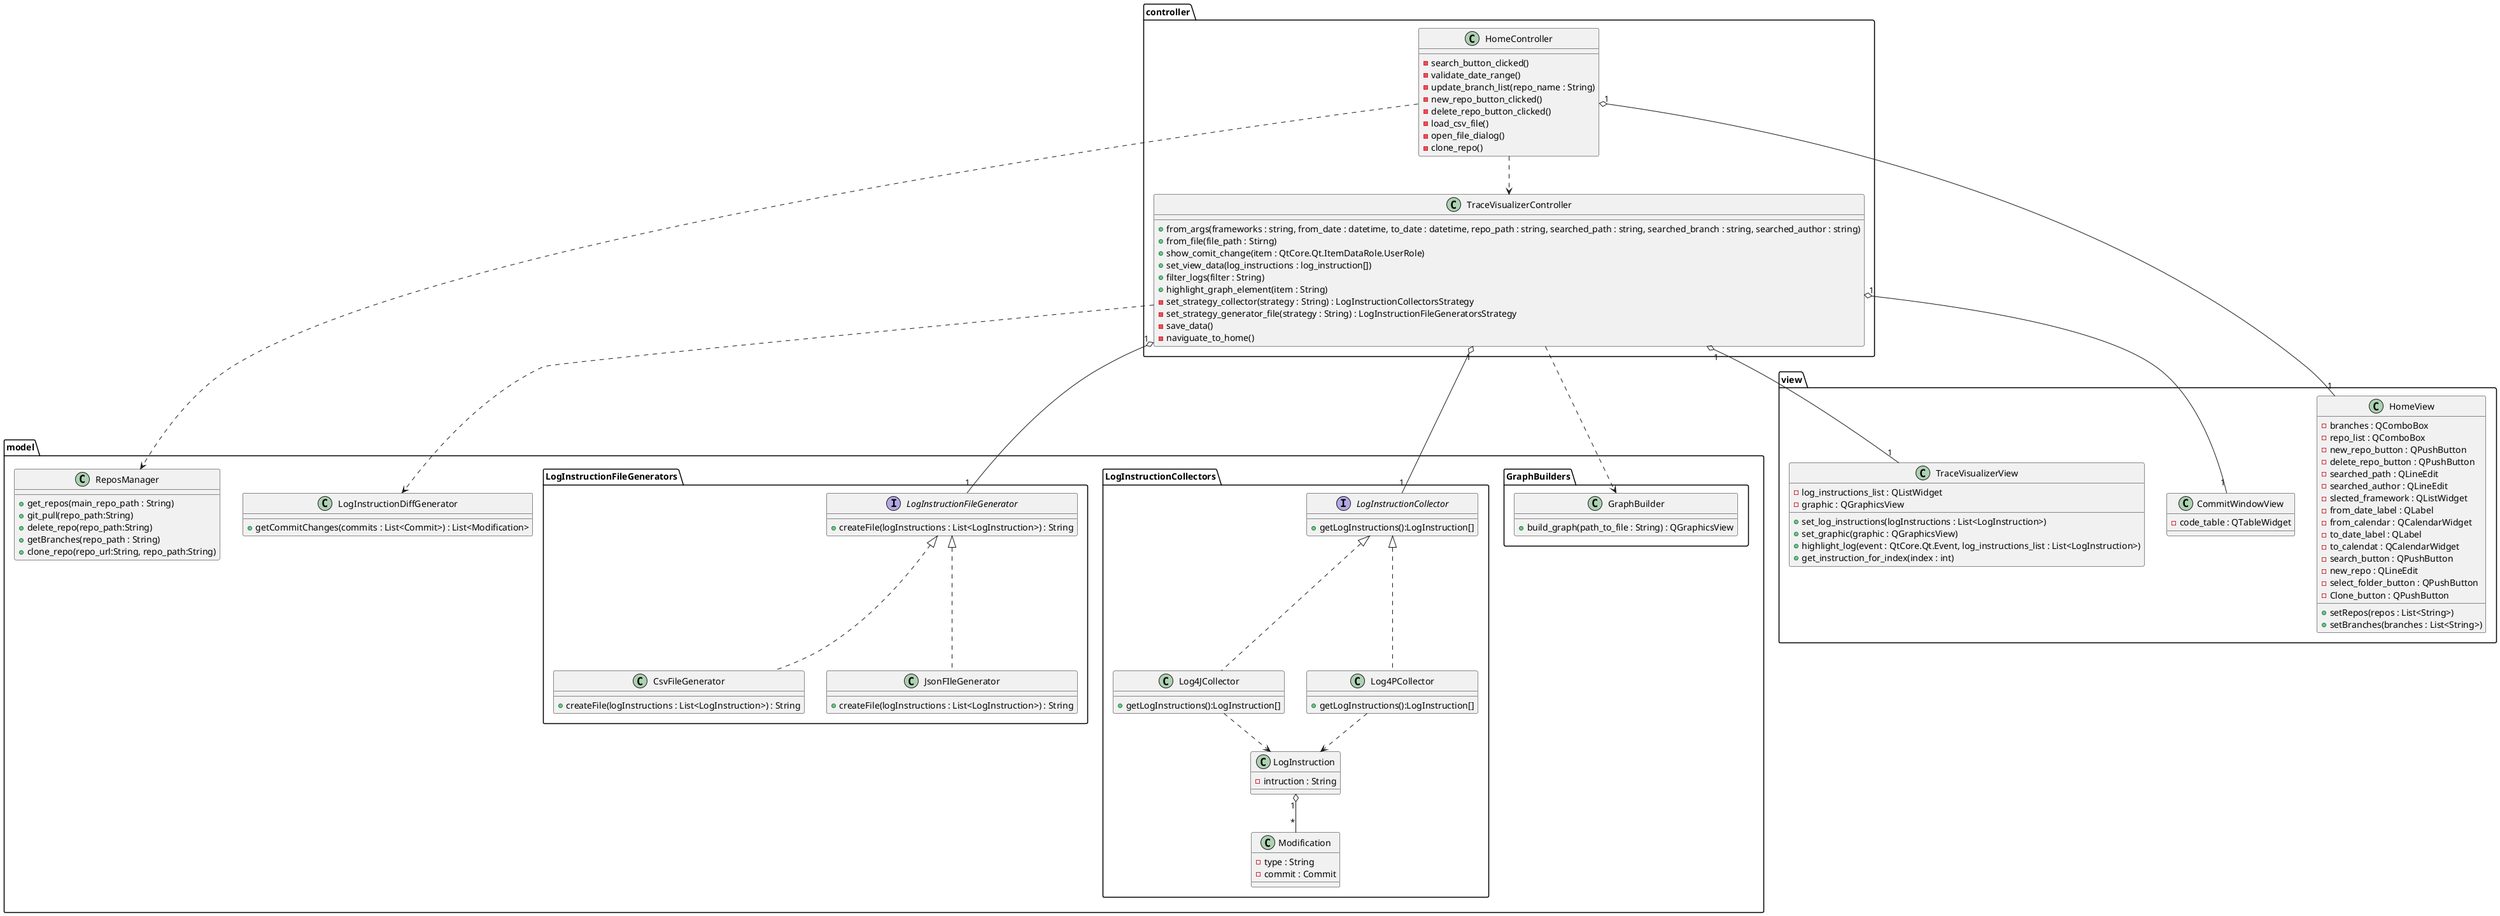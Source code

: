 @startuml completeClassDiagramFinale
package controller {
    class HomeController{
        - search_button_clicked()
        - validate_date_range()
        - update_branch_list(repo_name : String)
        - new_repo_button_clicked()
        - delete_repo_button_clicked()
        - load_csv_file()
        - open_file_dialog()
        - clone_repo()
    }
    class TraceVisualizerController{
        + from_args(frameworks : string, from_date : datetime, to_date : datetime, repo_path : string, searched_path : string, searched_branch : string, searched_author : string)
        + from_file(file_path : Stirng)
        + show_comit_change(item : QtCore.Qt.ItemDataRole.UserRole)
        + set_view_data(log_instructions : log_instruction[])
        + filter_logs(filter : String)
        + highlight_graph_element(item : String)
        - set_strategy_collector(strategy : String) : LogInstructionCollectorsStrategy
        - set_strategy_generator_file(strategy : String) : LogInstructionFileGeneratorsStrategy
        - save_data()
        - naviguate_to_home()
    }

}

package model {

    class LogInstructionDiffGenerator{
        + getCommitChanges(commits : List<Commit>) : List<Modification>
    }
    class ReposManager{
        + get_repos(main_repo_path : String)
        + git_pull(repo_path:String)
        + delete_repo(repo_path:String)
        + getBranches(repo_path : String)
        + clone_repo(repo_url:String, repo_path:String)
    }
    package GraphBuilders{
        
        class GraphBuilder{
            + build_graph(path_to_file : String) : QGraphicsView
        }
    }
    package LogInstructionCollectors{
        interface LogInstructionCollector{
            + getLogInstructions():LogInstruction[]
        }
        class Log4JCollector{
            + getLogInstructions():LogInstruction[]
        }
        class Log4PCollector{
            + getLogInstructions():LogInstruction[]
        }

        class LogInstruction{
            - intruction : String
        }
        class Modification{
            - type : String
            - commit : Commit
        }
    }

    package LogInstructionFileGenerators{
        interface LogInstructionFileGenerator{
            + createFile(logInstructions : List<LogInstruction>) : String
        }

        class CsvFileGenerator implements LogInstructionFileGenerator{
            + createFile(logInstructions : List<LogInstruction>) : String
        }

        class JsonFIleGenerator implements LogInstructionFileGenerator{
            + createFile(logInstructions : List<LogInstruction>) : String
        }
    }
}

package view {
    class CommitWindowView{
        - code_table : QTableWidget
    }

    class HomeView {
        - branches : QComboBox
        - repo_list : QComboBox
        - new_repo_button : QPushButton
        - delete_repo_button : QPushButton
        - searched_path : QLineEdit
        - searched_author : QLineEdit
        - slected_framework : QListWidget
        - from_date_label : QLabel
        - from_calendar : QCalendarWidget
        - to_date_label : QLabel
        - to_calendat : QCalendarWidget
        - search_button : QPushButton
        - new_repo : QLineEdit
        - select_folder_button : QPushButton
        - Clone_button : QPushButton
        + setRepos(repos : List<String>)
        + setBranches(branches : List<String>)
    }
    class TraceVisualizerView{
        - log_instructions_list : QListWidget
        - graphic : QGraphicsView
        + set_log_instructions(logInstructions : List<LogInstruction>)
        + set_graphic(graphic : QGraphicsView)
        + highlight_log(event : QtCore.Qt.Event, log_instructions_list : List<LogInstruction>)
        + get_instruction_for_index(index : int)
    }
}

HomeController "1" o-- "1" HomeView
HomeController ..> TraceVisualizerController

TraceVisualizerController "1" o-- "1" TraceVisualizerView
TraceVisualizerController ..> LogInstructionDiffGenerator
TraceVisualizerController "1" o-- "1" LogInstructionCollector
TraceVisualizerController "1" o-- "1" LogInstructionFileGenerator
TraceVisualizerController "1" o-- "1" CommitWindowView
TraceVisualizerController ..> GraphBuilder

HomeController ..> ReposManager


Log4JCollector .up.|> LogInstructionCollector
Log4PCollector .up.|> LogInstructionCollector
Log4JCollector ..> LogInstruction
Log4PCollector ..> LogInstruction
LogInstruction "1" o-- "*"Modification
@enduml

@startuml viewControllerNew
package controller {
    class HomeController{
        - search_button_clicked()
        - validate_date_range()
        - update_branch_list(repo_name : String)
        - new_repo_button_clicked()
        - delete_repo_button_clicked()
    }
    class TraceVisualizerController{
        - set_strategy_collector(strategy : String) : LogInstructionCollectorsStrategy
        - set_strategy_generator_file(strategy : String) : LogInstructionFileGeneratorsStrategy
    }
}

package view {
    class CommitWindowView{
        - code_table : QTableWidget
    }

    class HomeView {
        - new_repo : QLineEdit
        - select_folder : QPushButton
        - clone_button : QPushButton
        - branches : QComboBox
        - repo_list : QComboBox
        - new_repo_button : QPushButton
        - delete_repo_button : QPushButton
        - searched_path : QLineEdit
        - searched_author : QLineEdit
        - slected_framework : QListWidget
        - from_date_label : QLabel
        - from_calendar : QCalendarWidget
        - to_date_label : QLabel
        - to_calendat : QCalendarWidget
        - search_button : QPushButton
        + setRepos(repos : List<String>)
        + setBranches(branches : List<String>)
    }
    class TraceVisualizerView{
        - log_instructions_list : QListWidget
        - graphic : QGraphicsView
        + set_log_instructions(logInstructions : List<LogInstruction>)
        + set_graphic(graphic : QGraphicsView)
    }
}

HomeController "1" o-- "1" HomeView
HomeController ..> TraceVisualizerController
HomeController ..> NewRepoController

TraceVisualizerController "1" o-- "1" TraceVisualizerView
TraceVisualizerController "1" o-- "1" CommitWindowView
@enduml

@startuml modelControllerNew
package controller {
    class HomeController{
        - search_button_clicked()
        - validate_date_range()
        - update_branch_list(repo_name : String)
        - new_repo_button_clicked()
        - delete_repo_button_clicked()
    }
    class TraceVisualizerController{
        - set_strategy_collector(strategy : String) : LogInstructionCollectorsStrategy
        - set_strategy_generator_file(strategy : String) : LogInstructionFileGeneratorsStrategy
    }

    class NewRepoController{
        - ok_button_clicked()
        - cancel_button_clicked()
    }
}

package model {
    package GraphBuilders{
        
        class GraphBuilder{
            + build_graph(path_to_file : String) : QGraphicsView
        }
    }
    package LogInstructionCollectors{
        interface LogInstructionCollector{
            + getLogInstructions():LogInstruction[]
        }
        class Log4JCollector{
            + getLogInstructions():LogInstruction[]
        }
        class Log4PCollector{
            + getLogInstructions():LogInstruction[]
        }

        class LogInstruction{
            - intruction : String
        }
        class Modification{
            - type : String
            - commit : Commit
        }
    }

    package LogInstructionFileGenerators{
        interface LogInstructionFileGenerator{
            + createFile(logInstructions : List<LogInstruction>) : String
        }

        class CsvFileGenerator implements LogInstructionFileGenerator{
            + createFile(logInstructions : List<LogInstruction>) : String
        }
    }
}
HomeController ..> TraceVisualizerController
HomeController ..> NewRepoController

TraceVisualizerController "1" o-- "1" LogInstructionCollector
TraceVisualizerController "1" o-- "1" LogInstructionFileGenerator
TraceVisualizerController ..> GraphBuilder

Log4JCollector .up.|> LogInstructionCollector
Log4PCollector .up.|> LogInstructionCollector
Log4JCollector ..> LogInstruction
Log4PCollector ..> LogInstruction
LogInstruction "1" o-- "*"Modification
@enduml

@startuml newCohesiveClass
    class LogInstructionDiffGenerator{
        + getCommitChanges(commits : List<Commit>) : List<Modification>
    }
    class ReposManager{
        + get_repos(main_repo_path : String)
        + git_pull(repo_path:String)
        + delete_repo(repo_path:String)
        + getBranches(repo_path : String)
        + clone_repo(repo_url:String, repo_path:String)
    }
@enduml